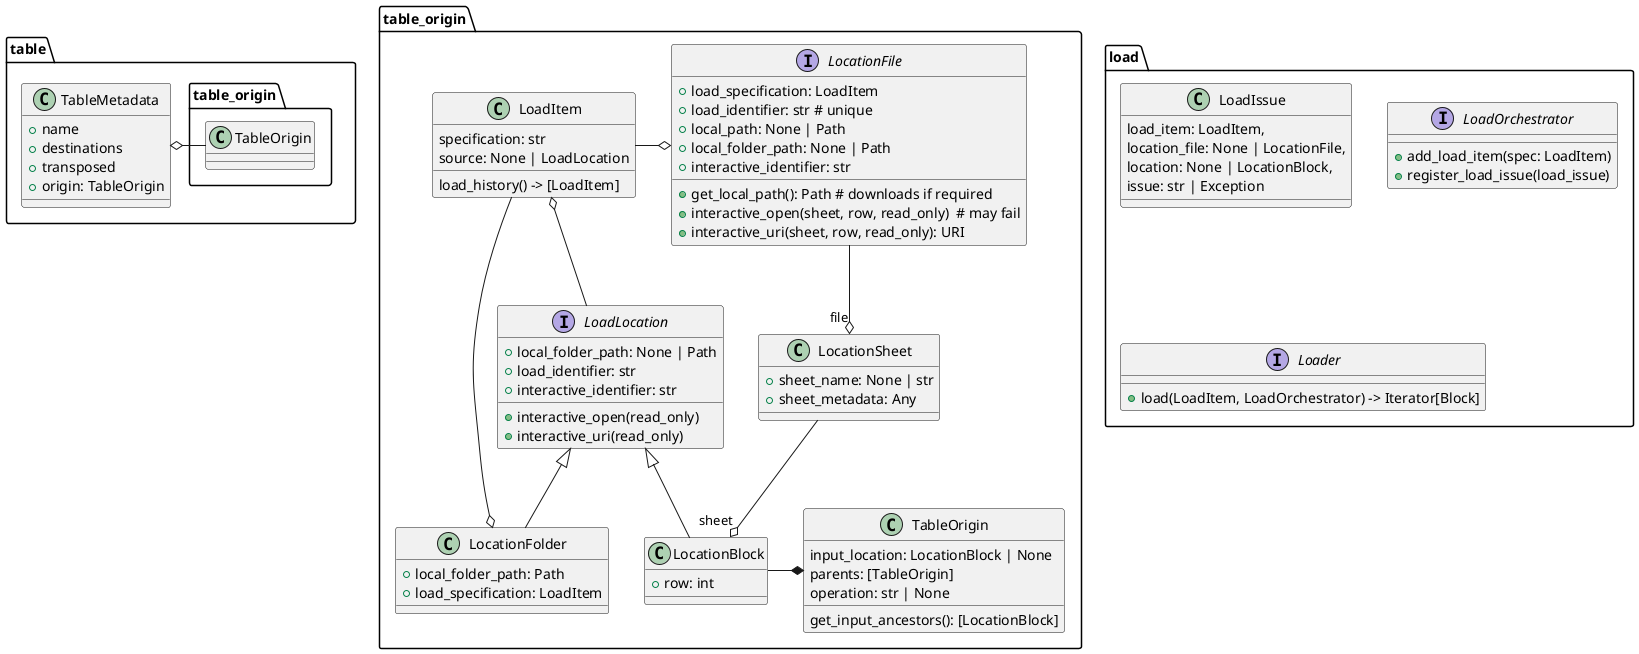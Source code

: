      def resolve(specificaton: str, orchestrator: Orchestrator, included_from: Optional[Location])
     	   # spec may not be unique: it can be relative to included_from
          if identifier is folder:
               for file in folder.glob(pattern):
                   orchestrator.add_source(file, identifier->location)
          else:
          	file_metadata, generator = handlers[identifier->protocol].read(identifier)

@startuml Table Origin

namespace load {
    class LoadIssue {
        load_item: LoadItem,
        location_file: None | LocationFile,
        location: None | LocationBlock,
        issue: str | Exception
    }

    interface LoadOrchestrator {
        + add_load_item(spec: LoadItem)
        + register_load_issue(load_issue)
    }

    interface Loader {
        + load(LoadItem, LoadOrchestrator) -> Iterator[Block]
    }
}

namespace table {
    class TableMetadata {
        + name
        + destinations
        + transposed
        + origin: TableOrigin

    }
    table_origin.TableOrigin -o TableMetadata
}

namespace table_origin {
    class LoadItem  {
        specification: str
        source: None | LoadLocation
        load_history() -> [LoadItem]
    }

    class LocationFolder {
        + local_folder_path: Path
        + load_specification: LoadItem
    }

    LoadItem o-- LoadLocation
    LoadLocation <|-- LocationBlock
    LoadLocation <|-- LocationFolder

    LoadItem --o LocationFolder

    interface LoadLocation {
        + local_folder_path: None | Path
        + load_identifier: str
        + interactive_open(read_only)
        + interactive_uri(read_only)
        + interactive_identifier: str
    }

    interface LocationFile {
        + load_specification: LoadItem 
        + load_identifier: str # unique
        + local_path: None | Path
        + local_folder_path: None | Path
        + get_local_path(): Path # downloads if required
        + interactive_open(sheet, row, read_only)  # may fail
        + interactive_uri(sheet, row, read_only): URI
        + interactive_identifier: str 
    }

    LoadItem  -o LocationFile

    class LocationSheet {
    + sheet_name: None | str
    + sheet_metadata: Any
    }

    LocationFile --o "file" LocationSheet

    class LocationBlock {
    + row: int
    }

    LocationSheet --o "sheet" LocationBlock


    class TableOrigin {
        input_location: LocationBlock | None
        parents: [TableOrigin]
        operation: str | None
        get_input_ancestors(): [LocationBlock]
    }

    LocationBlock -* TableOrigin
}

@enduml